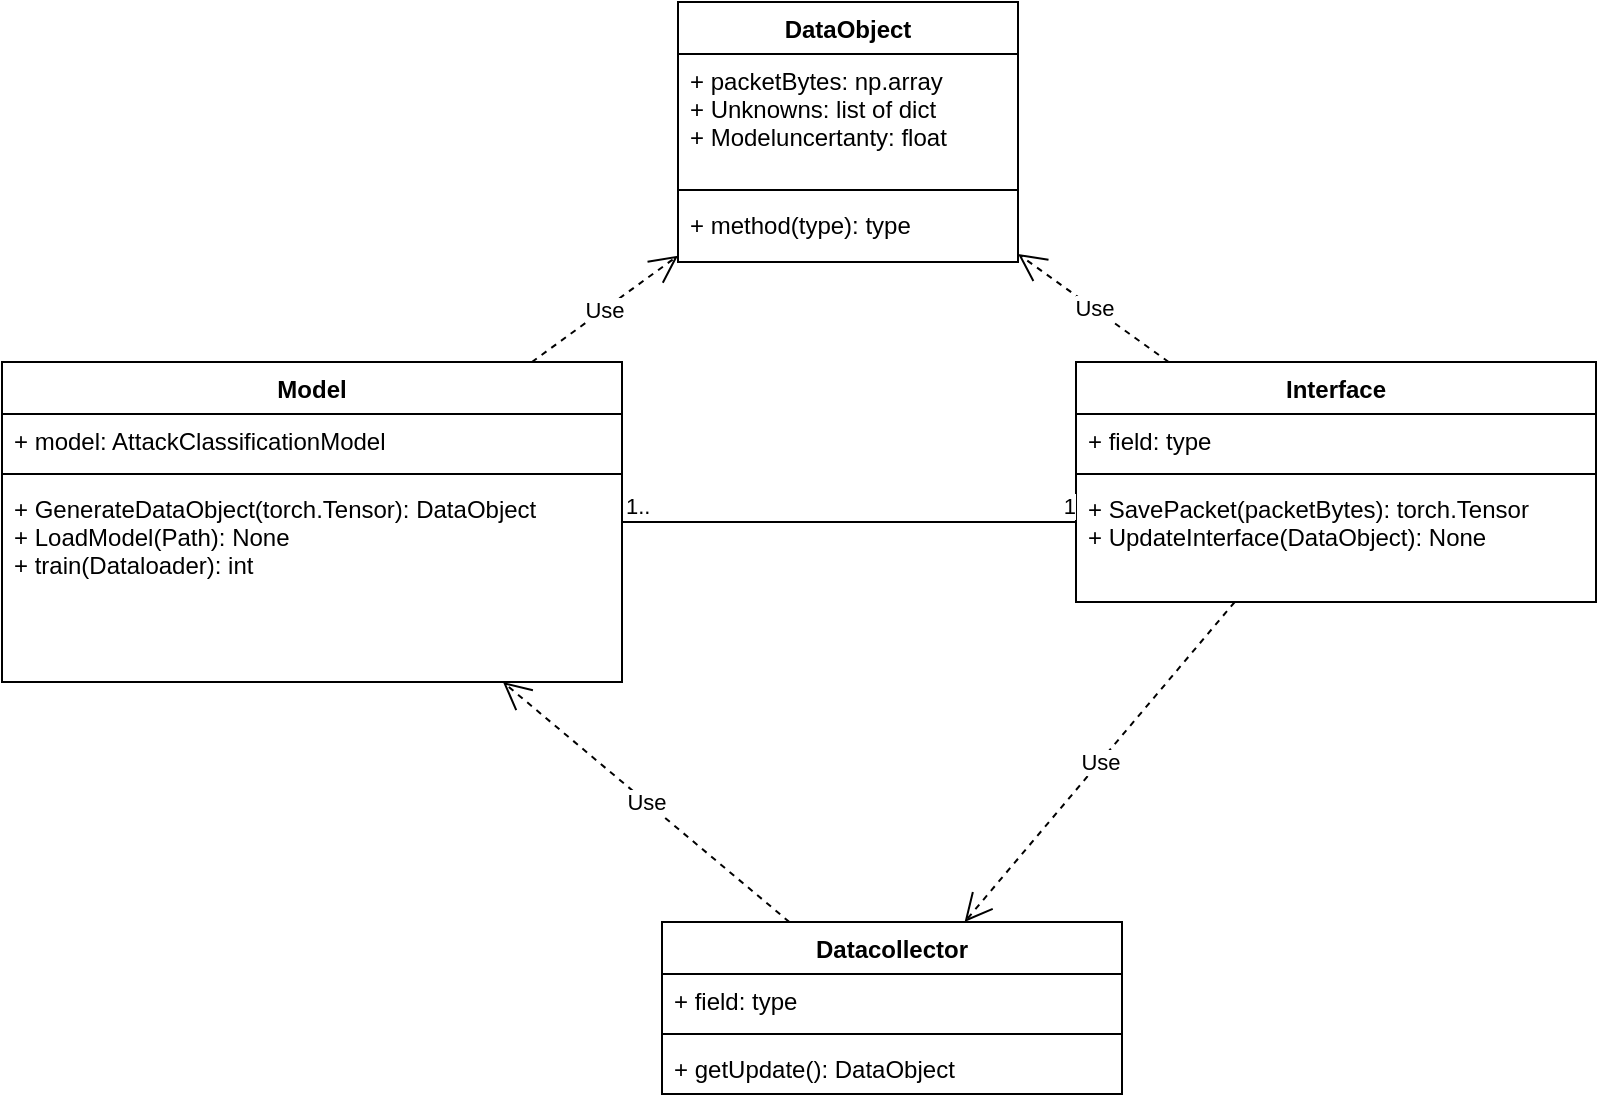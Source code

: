 <mxfile version="22.1.0" type="onedrive" pages="5">
  <diagram id="C5RBs43oDa-KdzZeNtuy" name="Class">
    <mxGraphModel dx="946" dy="614" grid="1" gridSize="10" guides="1" tooltips="1" connect="1" arrows="1" fold="1" page="1" pageScale="1" pageWidth="827" pageHeight="1169" math="0" shadow="0">
      <root>
        <mxCell id="WIyWlLk6GJQsqaUBKTNV-0" />
        <mxCell id="WIyWlLk6GJQsqaUBKTNV-1" parent="WIyWlLk6GJQsqaUBKTNV-0" />
        <mxCell id="bWGbBWTuEoOnTKsvkm2v-4" value="Model" style="swimlane;fontStyle=1;align=center;verticalAlign=top;childLayout=stackLayout;horizontal=1;startSize=26;horizontalStack=0;resizeParent=1;resizeParentMax=0;resizeLast=0;collapsible=1;marginBottom=0;" parent="WIyWlLk6GJQsqaUBKTNV-1" vertex="1">
          <mxGeometry x="130" y="560" width="310" height="160" as="geometry" />
        </mxCell>
        <mxCell id="bWGbBWTuEoOnTKsvkm2v-5" value="+ model: AttackClassificationModel" style="text;strokeColor=none;fillColor=none;align=left;verticalAlign=top;spacingLeft=4;spacingRight=4;overflow=hidden;rotatable=0;points=[[0,0.5],[1,0.5]];portConstraint=eastwest;" parent="bWGbBWTuEoOnTKsvkm2v-4" vertex="1">
          <mxGeometry y="26" width="310" height="26" as="geometry" />
        </mxCell>
        <mxCell id="bWGbBWTuEoOnTKsvkm2v-6" value="" style="line;strokeWidth=1;fillColor=none;align=left;verticalAlign=middle;spacingTop=-1;spacingLeft=3;spacingRight=3;rotatable=0;labelPosition=right;points=[];portConstraint=eastwest;" parent="bWGbBWTuEoOnTKsvkm2v-4" vertex="1">
          <mxGeometry y="52" width="310" height="8" as="geometry" />
        </mxCell>
        <mxCell id="bWGbBWTuEoOnTKsvkm2v-7" value="+ GenerateDataObject(torch.Tensor): DataObject&#xa;+ LoadModel(Path): None&#xa;+ train(Dataloader): int" style="text;strokeColor=none;fillColor=none;align=left;verticalAlign=top;spacingLeft=4;spacingRight=4;overflow=hidden;rotatable=0;points=[[0,0.5],[1,0.5]];portConstraint=eastwest;" parent="bWGbBWTuEoOnTKsvkm2v-4" vertex="1">
          <mxGeometry y="60" width="310" height="100" as="geometry" />
        </mxCell>
        <mxCell id="bWGbBWTuEoOnTKsvkm2v-8" value="Interface" style="swimlane;fontStyle=1;align=center;verticalAlign=top;childLayout=stackLayout;horizontal=1;startSize=26;horizontalStack=0;resizeParent=1;resizeParentMax=0;resizeLast=0;collapsible=1;marginBottom=0;" parent="WIyWlLk6GJQsqaUBKTNV-1" vertex="1">
          <mxGeometry x="667" y="560" width="260" height="120" as="geometry" />
        </mxCell>
        <mxCell id="bWGbBWTuEoOnTKsvkm2v-9" value="+ field: type" style="text;strokeColor=none;fillColor=none;align=left;verticalAlign=top;spacingLeft=4;spacingRight=4;overflow=hidden;rotatable=0;points=[[0,0.5],[1,0.5]];portConstraint=eastwest;" parent="bWGbBWTuEoOnTKsvkm2v-8" vertex="1">
          <mxGeometry y="26" width="260" height="26" as="geometry" />
        </mxCell>
        <mxCell id="bWGbBWTuEoOnTKsvkm2v-10" value="" style="line;strokeWidth=1;fillColor=none;align=left;verticalAlign=middle;spacingTop=-1;spacingLeft=3;spacingRight=3;rotatable=0;labelPosition=right;points=[];portConstraint=eastwest;" parent="bWGbBWTuEoOnTKsvkm2v-8" vertex="1">
          <mxGeometry y="52" width="260" height="8" as="geometry" />
        </mxCell>
        <mxCell id="bWGbBWTuEoOnTKsvkm2v-11" value="+ SavePacket(packetBytes): torch.Tensor&#xa;+ UpdateInterface(DataObject): None&#xa;" style="text;strokeColor=none;fillColor=none;align=left;verticalAlign=top;spacingLeft=4;spacingRight=4;overflow=hidden;rotatable=0;points=[[0,0.5],[1,0.5]];portConstraint=eastwest;" parent="bWGbBWTuEoOnTKsvkm2v-8" vertex="1">
          <mxGeometry y="60" width="260" height="60" as="geometry" />
        </mxCell>
        <mxCell id="bWGbBWTuEoOnTKsvkm2v-12" value="DataObject" style="swimlane;fontStyle=1;align=center;verticalAlign=top;childLayout=stackLayout;horizontal=1;startSize=26;horizontalStack=0;resizeParent=1;resizeParentMax=0;resizeLast=0;collapsible=1;marginBottom=0;" parent="WIyWlLk6GJQsqaUBKTNV-1" vertex="1">
          <mxGeometry x="468" y="380" width="170" height="130" as="geometry" />
        </mxCell>
        <mxCell id="bWGbBWTuEoOnTKsvkm2v-13" value="+ packetBytes: np.array&#xa;+ Unknowns: list of dict&#xa;+ Modeluncertanty: float&#xa;" style="text;strokeColor=none;fillColor=none;align=left;verticalAlign=top;spacingLeft=4;spacingRight=4;overflow=hidden;rotatable=0;points=[[0,0.5],[1,0.5]];portConstraint=eastwest;" parent="bWGbBWTuEoOnTKsvkm2v-12" vertex="1">
          <mxGeometry y="26" width="170" height="64" as="geometry" />
        </mxCell>
        <mxCell id="bWGbBWTuEoOnTKsvkm2v-14" value="" style="line;strokeWidth=1;fillColor=none;align=left;verticalAlign=middle;spacingTop=-1;spacingLeft=3;spacingRight=3;rotatable=0;labelPosition=right;points=[];portConstraint=eastwest;" parent="bWGbBWTuEoOnTKsvkm2v-12" vertex="1">
          <mxGeometry y="90" width="170" height="8" as="geometry" />
        </mxCell>
        <mxCell id="bWGbBWTuEoOnTKsvkm2v-15" value="+ method(type): type" style="text;strokeColor=none;fillColor=none;align=left;verticalAlign=top;spacingLeft=4;spacingRight=4;overflow=hidden;rotatable=0;points=[[0,0.5],[1,0.5]];portConstraint=eastwest;" parent="bWGbBWTuEoOnTKsvkm2v-12" vertex="1">
          <mxGeometry y="98" width="170" height="32" as="geometry" />
        </mxCell>
        <mxCell id="bWGbBWTuEoOnTKsvkm2v-16" value="Use" style="endArrow=open;endSize=12;dashed=1;html=1;rounded=0;" parent="WIyWlLk6GJQsqaUBKTNV-1" source="bWGbBWTuEoOnTKsvkm2v-4" target="bWGbBWTuEoOnTKsvkm2v-12" edge="1">
          <mxGeometry width="160" relative="1" as="geometry">
            <mxPoint x="390" y="670" as="sourcePoint" />
            <mxPoint x="550" y="670" as="targetPoint" />
          </mxGeometry>
        </mxCell>
        <mxCell id="bWGbBWTuEoOnTKsvkm2v-17" value="Use" style="endArrow=open;endSize=12;dashed=1;html=1;rounded=0;" parent="WIyWlLk6GJQsqaUBKTNV-1" source="bWGbBWTuEoOnTKsvkm2v-8" target="bWGbBWTuEoOnTKsvkm2v-12" edge="1">
          <mxGeometry width="160" relative="1" as="geometry">
            <mxPoint x="580" y="680" as="sourcePoint" />
            <mxPoint x="740" y="680" as="targetPoint" />
          </mxGeometry>
        </mxCell>
        <mxCell id="bWGbBWTuEoOnTKsvkm2v-19" value="Datacollector" style="swimlane;fontStyle=1;align=center;verticalAlign=top;childLayout=stackLayout;horizontal=1;startSize=26;horizontalStack=0;resizeParent=1;resizeParentMax=0;resizeLast=0;collapsible=1;marginBottom=0;" parent="WIyWlLk6GJQsqaUBKTNV-1" vertex="1">
          <mxGeometry x="460" y="840" width="230" height="86" as="geometry" />
        </mxCell>
        <mxCell id="bWGbBWTuEoOnTKsvkm2v-20" value="+ field: type" style="text;strokeColor=none;fillColor=none;align=left;verticalAlign=top;spacingLeft=4;spacingRight=4;overflow=hidden;rotatable=0;points=[[0,0.5],[1,0.5]];portConstraint=eastwest;" parent="bWGbBWTuEoOnTKsvkm2v-19" vertex="1">
          <mxGeometry y="26" width="230" height="26" as="geometry" />
        </mxCell>
        <mxCell id="bWGbBWTuEoOnTKsvkm2v-21" value="" style="line;strokeWidth=1;fillColor=none;align=left;verticalAlign=middle;spacingTop=-1;spacingLeft=3;spacingRight=3;rotatable=0;labelPosition=right;points=[];portConstraint=eastwest;" parent="bWGbBWTuEoOnTKsvkm2v-19" vertex="1">
          <mxGeometry y="52" width="230" height="8" as="geometry" />
        </mxCell>
        <mxCell id="bWGbBWTuEoOnTKsvkm2v-22" value="+ getUpdate(): DataObject" style="text;strokeColor=none;fillColor=none;align=left;verticalAlign=top;spacingLeft=4;spacingRight=4;overflow=hidden;rotatable=0;points=[[0,0.5],[1,0.5]];portConstraint=eastwest;" parent="bWGbBWTuEoOnTKsvkm2v-19" vertex="1">
          <mxGeometry y="60" width="230" height="26" as="geometry" />
        </mxCell>
        <mxCell id="bWGbBWTuEoOnTKsvkm2v-23" value="" style="endArrow=none;html=1;edgeStyle=orthogonalEdgeStyle;rounded=0;" parent="WIyWlLk6GJQsqaUBKTNV-1" source="bWGbBWTuEoOnTKsvkm2v-4" target="bWGbBWTuEoOnTKsvkm2v-8" edge="1">
          <mxGeometry relative="1" as="geometry">
            <mxPoint x="390" y="650" as="sourcePoint" />
            <mxPoint x="550" y="650" as="targetPoint" />
            <Array as="points">
              <mxPoint x="620" y="640" />
              <mxPoint x="620" y="640" />
            </Array>
          </mxGeometry>
        </mxCell>
        <mxCell id="bWGbBWTuEoOnTKsvkm2v-24" value="1.." style="edgeLabel;resizable=0;html=1;align=left;verticalAlign=bottom;" parent="bWGbBWTuEoOnTKsvkm2v-23" connectable="0" vertex="1">
          <mxGeometry x="-1" relative="1" as="geometry" />
        </mxCell>
        <mxCell id="bWGbBWTuEoOnTKsvkm2v-25" value="1" style="edgeLabel;resizable=0;html=1;align=right;verticalAlign=bottom;" parent="bWGbBWTuEoOnTKsvkm2v-23" connectable="0" vertex="1">
          <mxGeometry x="1" relative="1" as="geometry" />
        </mxCell>
        <mxCell id="bWGbBWTuEoOnTKsvkm2v-26" value="Use" style="endArrow=open;endSize=12;dashed=1;html=1;rounded=0;" parent="WIyWlLk6GJQsqaUBKTNV-1" source="bWGbBWTuEoOnTKsvkm2v-19" target="bWGbBWTuEoOnTKsvkm2v-4" edge="1">
          <mxGeometry width="160" relative="1" as="geometry">
            <mxPoint x="390" y="750" as="sourcePoint" />
            <mxPoint x="550" y="750" as="targetPoint" />
          </mxGeometry>
        </mxCell>
        <mxCell id="bWGbBWTuEoOnTKsvkm2v-27" value="Use" style="endArrow=open;endSize=12;dashed=1;html=1;rounded=0;" parent="WIyWlLk6GJQsqaUBKTNV-1" source="bWGbBWTuEoOnTKsvkm2v-8" target="bWGbBWTuEoOnTKsvkm2v-19" edge="1">
          <mxGeometry width="160" relative="1" as="geometry">
            <mxPoint x="390" y="700" as="sourcePoint" />
            <mxPoint x="550" y="700" as="targetPoint" />
          </mxGeometry>
        </mxCell>
      </root>
    </mxGraphModel>
  </diagram>
  <diagram id="gTxQX7tRFbHUB6IfkMQs" name="Lifeline">
    <mxGraphModel dx="946" dy="613" grid="1" gridSize="10" guides="1" tooltips="1" connect="1" arrows="1" fold="1" page="1" pageScale="1" pageWidth="850" pageHeight="1100" math="0" shadow="0">
      <root>
        <mxCell id="0" />
        <mxCell id="1" parent="0" />
        <mxCell id="bSOOkj2LtoVppGiLShXc-1" value="" style="shape=umlLifeline;participant=umlActor;perimeter=lifelinePerimeter;whiteSpace=wrap;html=1;container=1;collapsible=0;recursiveResize=0;verticalAlign=top;spacingTop=36;outlineConnect=0;" parent="1" vertex="1">
          <mxGeometry x="190" y="70" width="20" height="1160" as="geometry" />
        </mxCell>
        <mxCell id="bSOOkj2LtoVppGiLShXc-6" value="" style="html=1;points=[];perimeter=orthogonalPerimeter;" parent="bSOOkj2LtoVppGiLShXc-1" vertex="1">
          <mxGeometry x="5" y="90" width="10" height="970" as="geometry" />
        </mxCell>
        <mxCell id="bSOOkj2LtoVppGiLShXc-2" value=":Interface" style="shape=umlLifeline;perimeter=lifelinePerimeter;whiteSpace=wrap;html=1;container=1;collapsible=0;recursiveResize=0;outlineConnect=0;" parent="1" vertex="1">
          <mxGeometry x="370" y="60" width="100" height="1350" as="geometry" />
        </mxCell>
        <mxCell id="bSOOkj2LtoVppGiLShXc-8" value="" style="html=1;points=[];perimeter=orthogonalPerimeter;" parent="bSOOkj2LtoVppGiLShXc-2" vertex="1">
          <mxGeometry x="45" y="130" width="10" height="130" as="geometry" />
        </mxCell>
        <mxCell id="bSOOkj2LtoVppGiLShXc-22" value="" style="html=1;points=[];perimeter=orthogonalPerimeter;" parent="bSOOkj2LtoVppGiLShXc-2" vertex="1">
          <mxGeometry x="45" y="330" width="10" height="80" as="geometry" />
        </mxCell>
        <mxCell id="bSOOkj2LtoVppGiLShXc-25" value="" style="html=1;points=[];perimeter=orthogonalPerimeter;" parent="bSOOkj2LtoVppGiLShXc-2" vertex="1">
          <mxGeometry x="45" y="490" width="10" height="190" as="geometry" />
        </mxCell>
        <mxCell id="bSOOkj2LtoVppGiLShXc-41" value="" style="html=1;points=[];perimeter=orthogonalPerimeter;" parent="bSOOkj2LtoVppGiLShXc-2" vertex="1">
          <mxGeometry x="45" y="760" width="10" height="220" as="geometry" />
        </mxCell>
        <mxCell id="zX_Marf303ho5TAtflHa-1" value="" style="html=1;points=[];perimeter=orthogonalPerimeter;" parent="bSOOkj2LtoVppGiLShXc-2" vertex="1">
          <mxGeometry x="45" y="1040" width="10" height="140" as="geometry" />
        </mxCell>
        <mxCell id="zX_Marf303ho5TAtflHa-2" value="Random Update" style="html=1;verticalAlign=bottom;startArrow=oval;endArrow=block;startSize=8;rounded=0;" parent="bSOOkj2LtoVppGiLShXc-2" target="zX_Marf303ho5TAtflHa-1" edge="1">
          <mxGeometry relative="1" as="geometry">
            <mxPoint x="-15" y="1040" as="sourcePoint" />
          </mxGeometry>
        </mxCell>
        <mxCell id="bSOOkj2LtoVppGiLShXc-3" value=":Model" style="shape=umlLifeline;perimeter=lifelinePerimeter;whiteSpace=wrap;html=1;container=1;collapsible=0;recursiveResize=0;outlineConnect=0;" parent="1" vertex="1">
          <mxGeometry x="670" y="60" width="100" height="670" as="geometry" />
        </mxCell>
        <mxCell id="bSOOkj2LtoVppGiLShXc-17" value="" style="html=1;points=[];perimeter=orthogonalPerimeter;" parent="bSOOkj2LtoVppGiLShXc-3" vertex="1">
          <mxGeometry x="45" y="170" width="10" height="45" as="geometry" />
        </mxCell>
        <mxCell id="bSOOkj2LtoVppGiLShXc-39" value="" style="shape=umlDestroy;whiteSpace=wrap;html=1;strokeWidth=3;" parent="bSOOkj2LtoVppGiLShXc-3" vertex="1">
          <mxGeometry x="35" y="640" width="30" height="30" as="geometry" />
        </mxCell>
        <mxCell id="bSOOkj2LtoVppGiLShXc-5" value=":DataCollector" style="shape=umlLifeline;perimeter=lifelinePerimeter;whiteSpace=wrap;html=1;container=1;collapsible=0;recursiveResize=0;outlineConnect=0;" parent="1" vertex="1">
          <mxGeometry x="530" y="60" width="100" height="1360" as="geometry" />
        </mxCell>
        <mxCell id="bSOOkj2LtoVppGiLShXc-11" value="" style="html=1;points=[];perimeter=orthogonalPerimeter;" parent="bSOOkj2LtoVppGiLShXc-5" vertex="1">
          <mxGeometry x="45" y="155" width="10" height="80" as="geometry" />
        </mxCell>
        <mxCell id="zX_Marf303ho5TAtflHa-3" value="" style="html=1;points=[];perimeter=orthogonalPerimeter;" parent="bSOOkj2LtoVppGiLShXc-5" vertex="1">
          <mxGeometry x="45" y="1060" width="10" height="100" as="geometry" />
        </mxCell>
        <mxCell id="bSOOkj2LtoVppGiLShXc-7" value="dispatch" style="html=1;verticalAlign=bottom;startArrow=oval;endArrow=block;startSize=8;rounded=0;" parent="1" target="bSOOkj2LtoVppGiLShXc-6" edge="1">
          <mxGeometry relative="1" as="geometry">
            <mxPoint x="80" y="160" as="sourcePoint" />
          </mxGeometry>
        </mxCell>
        <mxCell id="bSOOkj2LtoVppGiLShXc-9" value="Open Interface" style="html=1;verticalAlign=bottom;endArrow=block;entryX=0;entryY=0;rounded=0;" parent="1" source="bSOOkj2LtoVppGiLShXc-6" target="bSOOkj2LtoVppGiLShXc-8" edge="1">
          <mxGeometry relative="1" as="geometry">
            <mxPoint x="345" y="190" as="sourcePoint" />
          </mxGeometry>
        </mxCell>
        <mxCell id="bSOOkj2LtoVppGiLShXc-10" value="Close Interface" style="html=1;verticalAlign=bottom;endArrow=open;dashed=1;endSize=8;exitX=0;exitY=0.95;rounded=0;" parent="1" source="bSOOkj2LtoVppGiLShXc-8" target="bSOOkj2LtoVppGiLShXc-6" edge="1">
          <mxGeometry relative="1" as="geometry">
            <mxPoint x="345" y="266" as="targetPoint" />
          </mxGeometry>
        </mxCell>
        <mxCell id="bSOOkj2LtoVppGiLShXc-12" value="Ask for update" style="html=1;verticalAlign=bottom;endArrow=block;entryX=0;entryY=0;rounded=0;" parent="1" source="bSOOkj2LtoVppGiLShXc-8" target="bSOOkj2LtoVppGiLShXc-11" edge="1">
          <mxGeometry relative="1" as="geometry">
            <mxPoint x="505" y="215" as="sourcePoint" />
          </mxGeometry>
        </mxCell>
        <mxCell id="bSOOkj2LtoVppGiLShXc-13" value="return DataObject" style="html=1;verticalAlign=bottom;endArrow=open;dashed=1;endSize=8;exitX=0;exitY=0.95;rounded=0;" parent="1" source="bSOOkj2LtoVppGiLShXc-11" target="bSOOkj2LtoVppGiLShXc-8" edge="1">
          <mxGeometry relative="1" as="geometry">
            <mxPoint x="505" y="291" as="targetPoint" />
          </mxGeometry>
        </mxCell>
        <mxCell id="bSOOkj2LtoVppGiLShXc-19" value="return DataObject" style="html=1;verticalAlign=bottom;endArrow=open;dashed=1;endSize=8;exitX=0;exitY=0.95;rounded=0;" parent="1" source="bSOOkj2LtoVppGiLShXc-17" edge="1">
          <mxGeometry relative="1" as="geometry">
            <mxPoint x="585" y="272.75" as="targetPoint" />
          </mxGeometry>
        </mxCell>
        <mxCell id="bSOOkj2LtoVppGiLShXc-18" value="Process Update" style="html=1;verticalAlign=bottom;endArrow=block;entryX=0;entryY=0;rounded=0;" parent="1" target="bSOOkj2LtoVppGiLShXc-17" edge="1">
          <mxGeometry relative="1" as="geometry">
            <mxPoint x="585" y="230" as="sourcePoint" />
          </mxGeometry>
        </mxCell>
        <mxCell id="bSOOkj2LtoVppGiLShXc-23" value="RenamePackets" style="html=1;verticalAlign=bottom;endArrow=block;entryX=0;entryY=0;rounded=0;" parent="1" source="bSOOkj2LtoVppGiLShXc-6" target="bSOOkj2LtoVppGiLShXc-22" edge="1">
          <mxGeometry relative="1" as="geometry">
            <mxPoint x="345" y="390" as="sourcePoint" />
          </mxGeometry>
        </mxCell>
        <mxCell id="bSOOkj2LtoVppGiLShXc-24" value="return" style="html=1;verticalAlign=bottom;endArrow=open;dashed=1;endSize=8;exitX=0;exitY=0.95;rounded=0;" parent="1" source="bSOOkj2LtoVppGiLShXc-22" target="bSOOkj2LtoVppGiLShXc-6" edge="1">
          <mxGeometry relative="1" as="geometry">
            <mxPoint x="345" y="466" as="targetPoint" />
          </mxGeometry>
        </mxCell>
        <mxCell id="bSOOkj2LtoVppGiLShXc-26" value="RetrainModel" style="html=1;verticalAlign=bottom;endArrow=block;entryX=0;entryY=0;rounded=0;" parent="1" source="bSOOkj2LtoVppGiLShXc-6" target="bSOOkj2LtoVppGiLShXc-25" edge="1">
          <mxGeometry relative="1" as="geometry">
            <mxPoint x="345" y="550" as="sourcePoint" />
          </mxGeometry>
        </mxCell>
        <mxCell id="bSOOkj2LtoVppGiLShXc-27" value="return" style="html=1;verticalAlign=bottom;endArrow=open;dashed=1;endSize=8;exitX=0;exitY=0.95;rounded=0;" parent="1" source="bSOOkj2LtoVppGiLShXc-25" target="bSOOkj2LtoVppGiLShXc-6" edge="1">
          <mxGeometry relative="1" as="geometry">
            <mxPoint x="345" y="626" as="targetPoint" />
          </mxGeometry>
        </mxCell>
        <mxCell id="bSOOkj2LtoVppGiLShXc-32" value=":Model2" style="shape=umlLifeline;perimeter=lifelinePerimeter;whiteSpace=wrap;html=1;container=1;collapsible=0;recursiveResize=0;outlineConnect=0;" parent="1" vertex="1">
          <mxGeometry x="840" y="540" width="100" height="510" as="geometry" />
        </mxCell>
        <mxCell id="bSOOkj2LtoVppGiLShXc-33" value="" style="html=1;points=[];perimeter=orthogonalPerimeter;" parent="bSOOkj2LtoVppGiLShXc-32" vertex="1">
          <mxGeometry x="45" y="45" width="10" height="80" as="geometry" />
        </mxCell>
        <mxCell id="bSOOkj2LtoVppGiLShXc-36" value="" style="html=1;points=[];perimeter=orthogonalPerimeter;" parent="bSOOkj2LtoVppGiLShXc-32" vertex="1">
          <mxGeometry x="51" y="75" width="10" height="40" as="geometry" />
        </mxCell>
        <mxCell id="bSOOkj2LtoVppGiLShXc-37" value="Train" style="edgeStyle=orthogonalEdgeStyle;html=1;align=left;spacingLeft=2;endArrow=block;rounded=0;entryX=1;entryY=0;" parent="bSOOkj2LtoVppGiLShXc-32" target="bSOOkj2LtoVppGiLShXc-36" edge="1">
          <mxGeometry relative="1" as="geometry">
            <mxPoint x="50" y="55" as="sourcePoint" />
            <Array as="points">
              <mxPoint x="80" y="55" />
            </Array>
          </mxGeometry>
        </mxCell>
        <mxCell id="bSOOkj2LtoVppGiLShXc-50" value="" style="shape=umlDestroy;whiteSpace=wrap;html=1;strokeWidth=3;" parent="bSOOkj2LtoVppGiLShXc-32" vertex="1">
          <mxGeometry x="35" y="480" width="30" height="30" as="geometry" />
        </mxCell>
        <mxCell id="bSOOkj2LtoVppGiLShXc-34" value="Send Updated Packets" style="html=1;verticalAlign=bottom;endArrow=block;entryX=0;entryY=0;rounded=0;" parent="1" source="bSOOkj2LtoVppGiLShXc-25" target="bSOOkj2LtoVppGiLShXc-33" edge="1">
          <mxGeometry relative="1" as="geometry">
            <mxPoint x="815" y="585" as="sourcePoint" />
          </mxGeometry>
        </mxCell>
        <mxCell id="bSOOkj2LtoVppGiLShXc-35" value="return" style="html=1;verticalAlign=bottom;endArrow=open;dashed=1;endSize=8;exitX=0;exitY=0.95;rounded=0;" parent="1" source="bSOOkj2LtoVppGiLShXc-33" target="bSOOkj2LtoVppGiLShXc-25" edge="1">
          <mxGeometry relative="1" as="geometry">
            <mxPoint x="815" y="661" as="targetPoint" />
          </mxGeometry>
        </mxCell>
        <mxCell id="bSOOkj2LtoVppGiLShXc-38" value="Delete old model" style="html=1;verticalAlign=bottom;endArrow=block;rounded=0;" parent="1" source="bSOOkj2LtoVppGiLShXc-25" target="bSOOkj2LtoVppGiLShXc-3" edge="1">
          <mxGeometry width="80" relative="1" as="geometry">
            <mxPoint x="440" y="680" as="sourcePoint" />
            <mxPoint x="520" y="680" as="targetPoint" />
            <Array as="points">
              <mxPoint x="510" y="700" />
              <mxPoint x="600" y="700" />
            </Array>
          </mxGeometry>
        </mxCell>
        <mxCell id="bSOOkj2LtoVppGiLShXc-40" value="Change Active Model" style="html=1;verticalAlign=bottom;endArrow=block;rounded=0;" parent="1" source="bSOOkj2LtoVppGiLShXc-25" target="bSOOkj2LtoVppGiLShXc-5" edge="1">
          <mxGeometry width="80" relative="1" as="geometry">
            <mxPoint x="440" y="680" as="sourcePoint" />
            <mxPoint x="520" y="680" as="targetPoint" />
            <Array as="points">
              <mxPoint x="540" y="680" />
            </Array>
          </mxGeometry>
        </mxCell>
        <mxCell id="bSOOkj2LtoVppGiLShXc-42" value="Load Old Model" style="html=1;verticalAlign=bottom;endArrow=block;entryX=0;entryY=0;rounded=0;" parent="1" source="bSOOkj2LtoVppGiLShXc-6" target="bSOOkj2LtoVppGiLShXc-41" edge="1">
          <mxGeometry relative="1" as="geometry">
            <mxPoint x="345" y="820" as="sourcePoint" />
          </mxGeometry>
        </mxCell>
        <mxCell id="bSOOkj2LtoVppGiLShXc-43" value="return" style="html=1;verticalAlign=bottom;endArrow=open;dashed=1;endSize=8;exitX=0;exitY=0.95;rounded=0;" parent="1" source="bSOOkj2LtoVppGiLShXc-41" target="bSOOkj2LtoVppGiLShXc-6" edge="1">
          <mxGeometry relative="1" as="geometry">
            <mxPoint x="345" y="896" as="targetPoint" />
          </mxGeometry>
        </mxCell>
        <mxCell id="bSOOkj2LtoVppGiLShXc-44" value=":Model" style="shape=umlLifeline;perimeter=lifelinePerimeter;whiteSpace=wrap;html=1;container=1;collapsible=0;recursiveResize=0;outlineConnect=0;" parent="1" vertex="1">
          <mxGeometry x="670" y="830" width="100" height="590" as="geometry" />
        </mxCell>
        <mxCell id="bSOOkj2LtoVppGiLShXc-45" value="" style="html=1;points=[];perimeter=orthogonalPerimeter;" parent="bSOOkj2LtoVppGiLShXc-44" vertex="1">
          <mxGeometry x="45" y="50" width="10" height="80" as="geometry" />
        </mxCell>
        <mxCell id="zX_Marf303ho5TAtflHa-8" value="" style="html=1;points=[];perimeter=orthogonalPerimeter;" parent="bSOOkj2LtoVppGiLShXc-44" vertex="1">
          <mxGeometry x="45" y="300" width="10" height="80" as="geometry" />
        </mxCell>
        <mxCell id="bSOOkj2LtoVppGiLShXc-46" value="Load Path" style="html=1;verticalAlign=bottom;endArrow=block;entryX=0;entryY=0;rounded=0;" parent="1" source="bSOOkj2LtoVppGiLShXc-41" target="bSOOkj2LtoVppGiLShXc-45" edge="1">
          <mxGeometry relative="1" as="geometry">
            <mxPoint x="645" y="880" as="sourcePoint" />
          </mxGeometry>
        </mxCell>
        <mxCell id="bSOOkj2LtoVppGiLShXc-47" value="return" style="html=1;verticalAlign=bottom;endArrow=open;dashed=1;endSize=8;exitX=0;exitY=0.95;rounded=0;" parent="1" source="bSOOkj2LtoVppGiLShXc-45" target="bSOOkj2LtoVppGiLShXc-41" edge="1">
          <mxGeometry relative="1" as="geometry">
            <mxPoint x="645" y="956" as="targetPoint" />
          </mxGeometry>
        </mxCell>
        <mxCell id="bSOOkj2LtoVppGiLShXc-48" value="Delete old model" style="html=1;verticalAlign=bottom;endArrow=block;rounded=0;" parent="1" source="bSOOkj2LtoVppGiLShXc-41" target="bSOOkj2LtoVppGiLShXc-32" edge="1">
          <mxGeometry width="80" relative="1" as="geometry">
            <mxPoint x="460" y="1030" as="sourcePoint" />
            <mxPoint x="754.5" y="1030" as="targetPoint" />
            <Array as="points">
              <mxPoint x="545" y="1030" />
              <mxPoint x="635" y="1030" />
            </Array>
          </mxGeometry>
        </mxCell>
        <mxCell id="bSOOkj2LtoVppGiLShXc-49" value="Change Active Model" style="html=1;verticalAlign=bottom;endArrow=block;rounded=0;" parent="1" source="bSOOkj2LtoVppGiLShXc-41" target="bSOOkj2LtoVppGiLShXc-5" edge="1">
          <mxGeometry width="80" relative="1" as="geometry">
            <mxPoint x="460" y="1010" as="sourcePoint" />
            <mxPoint x="560" y="1010" as="targetPoint" />
            <Array as="points">
              <mxPoint x="540" y="1010" />
            </Array>
          </mxGeometry>
        </mxCell>
        <mxCell id="zX_Marf303ho5TAtflHa-4" value="Ask For Update" style="html=1;verticalAlign=bottom;endArrow=block;entryX=0;entryY=0;rounded=0;" parent="1" source="zX_Marf303ho5TAtflHa-1" target="zX_Marf303ho5TAtflHa-3" edge="1">
          <mxGeometry relative="1" as="geometry">
            <mxPoint x="505" y="1120" as="sourcePoint" />
          </mxGeometry>
        </mxCell>
        <mxCell id="zX_Marf303ho5TAtflHa-5" value="return DataObject" style="html=1;verticalAlign=bottom;endArrow=open;dashed=1;endSize=8;exitX=0;exitY=0.95;rounded=0;" parent="1" source="zX_Marf303ho5TAtflHa-3" target="zX_Marf303ho5TAtflHa-1" edge="1">
          <mxGeometry relative="1" as="geometry">
            <mxPoint x="505" y="1196" as="targetPoint" />
          </mxGeometry>
        </mxCell>
        <mxCell id="zX_Marf303ho5TAtflHa-9" value="Process update" style="html=1;verticalAlign=bottom;endArrow=block;entryX=0;entryY=0;rounded=0;" parent="1" source="zX_Marf303ho5TAtflHa-3" target="zX_Marf303ho5TAtflHa-8" edge="1">
          <mxGeometry relative="1" as="geometry">
            <mxPoint x="645" y="1130" as="sourcePoint" />
          </mxGeometry>
        </mxCell>
        <mxCell id="zX_Marf303ho5TAtflHa-10" value="return DataObject" style="html=1;verticalAlign=bottom;endArrow=open;dashed=1;endSize=8;exitX=0;exitY=0.95;rounded=0;" parent="1" source="zX_Marf303ho5TAtflHa-8" target="zX_Marf303ho5TAtflHa-3" edge="1">
          <mxGeometry relative="1" as="geometry">
            <mxPoint x="645" y="1206" as="targetPoint" />
          </mxGeometry>
        </mxCell>
      </root>
    </mxGraphModel>
  </diagram>
  <diagram id="fEduBJOwlvDHKiMSRba5" name="Use Case">
    <mxGraphModel dx="1261" dy="1919" grid="1" gridSize="10" guides="1" tooltips="1" connect="1" arrows="1" fold="1" page="1" pageScale="1" pageWidth="850" pageHeight="1100" math="0" shadow="0">
      <root>
        <mxCell id="0" />
        <mxCell id="1" parent="0" />
        <mxCell id="2hcLW0e11_DfODNvjZqK-7" style="edgeStyle=orthogonalEdgeStyle;rounded=0;orthogonalLoop=1;jettySize=auto;html=1;exitX=0.5;exitY=0.5;exitDx=0;exitDy=0;exitPerimeter=0;" parent="1" source="2hcLW0e11_DfODNvjZqK-1" target="2hcLW0e11_DfODNvjZqK-6" edge="1">
          <mxGeometry relative="1" as="geometry">
            <Array as="points">
              <mxPoint x="155" y="300" />
              <mxPoint x="230" y="300" />
              <mxPoint x="230" y="135" />
            </Array>
          </mxGeometry>
        </mxCell>
        <mxCell id="2hcLW0e11_DfODNvjZqK-8" style="edgeStyle=orthogonalEdgeStyle;rounded=0;orthogonalLoop=1;jettySize=auto;html=1;" parent="1" source="2hcLW0e11_DfODNvjZqK-1" target="2hcLW0e11_DfODNvjZqK-5" edge="1">
          <mxGeometry relative="1" as="geometry">
            <Array as="points">
              <mxPoint x="230" y="300" />
              <mxPoint x="230" y="245" />
            </Array>
          </mxGeometry>
        </mxCell>
        <mxCell id="2hcLW0e11_DfODNvjZqK-9" style="edgeStyle=orthogonalEdgeStyle;rounded=0;orthogonalLoop=1;jettySize=auto;html=1;" parent="1" source="2hcLW0e11_DfODNvjZqK-1" target="2hcLW0e11_DfODNvjZqK-4" edge="1">
          <mxGeometry relative="1" as="geometry">
            <Array as="points">
              <mxPoint x="230" y="300" />
              <mxPoint x="230" y="460" />
            </Array>
          </mxGeometry>
        </mxCell>
        <mxCell id="2hcLW0e11_DfODNvjZqK-10" style="edgeStyle=orthogonalEdgeStyle;rounded=0;orthogonalLoop=1;jettySize=auto;html=1;" parent="1" source="2hcLW0e11_DfODNvjZqK-1" target="2hcLW0e11_DfODNvjZqK-3" edge="1">
          <mxGeometry relative="1" as="geometry">
            <Array as="points">
              <mxPoint x="230" y="300" />
              <mxPoint x="230" y="360" />
            </Array>
          </mxGeometry>
        </mxCell>
        <mxCell id="2hcLW0e11_DfODNvjZqK-1" value="Network admin" style="shape=umlActor;verticalLabelPosition=bottom;verticalAlign=top;html=1;" parent="1" vertex="1">
          <mxGeometry x="140" y="264" width="30" height="60" as="geometry" />
        </mxCell>
        <mxCell id="2hcLW0e11_DfODNvjZqK-2" value="User Commands" style="shape=umlFrame;whiteSpace=wrap;html=1;" parent="1" vertex="1">
          <mxGeometry x="270" y="20" width="410" height="510" as="geometry" />
        </mxCell>
        <mxCell id="pWyj-O2YRlHCRNEuC1P--5" style="edgeStyle=orthogonalEdgeStyle;rounded=0;orthogonalLoop=1;jettySize=auto;html=1;" parent="1" source="2hcLW0e11_DfODNvjZqK-3" target="pWyj-O2YRlHCRNEuC1P--4" edge="1">
          <mxGeometry relative="1" as="geometry">
            <Array as="points">
              <mxPoint x="650" y="359" />
              <mxPoint x="650" y="220" />
            </Array>
          </mxGeometry>
        </mxCell>
        <mxCell id="2hcLW0e11_DfODNvjZqK-3" value="Rename Packets" style="ellipse;whiteSpace=wrap;html=1;" parent="1" vertex="1">
          <mxGeometry x="400" y="324" width="140" height="70" as="geometry" />
        </mxCell>
        <mxCell id="pWyj-O2YRlHCRNEuC1P--3" style="edgeStyle=orthogonalEdgeStyle;rounded=0;orthogonalLoop=1;jettySize=auto;html=1;" parent="1" source="2hcLW0e11_DfODNvjZqK-4" target="2hcLW0e11_DfODNvjZqK-11" edge="1">
          <mxGeometry relative="1" as="geometry" />
        </mxCell>
        <mxCell id="2hcLW0e11_DfODNvjZqK-4" value="Get Update" style="ellipse;whiteSpace=wrap;html=1;" parent="1" vertex="1">
          <mxGeometry x="400" y="420" width="140" height="70" as="geometry" />
        </mxCell>
        <mxCell id="pWyj-O2YRlHCRNEuC1P--6" style="edgeStyle=orthogonalEdgeStyle;rounded=0;orthogonalLoop=1;jettySize=auto;html=1;" parent="1" source="2hcLW0e11_DfODNvjZqK-5" target="pWyj-O2YRlHCRNEuC1P--4" edge="1">
          <mxGeometry relative="1" as="geometry" />
        </mxCell>
        <mxCell id="2hcLW0e11_DfODNvjZqK-5" value="Load Old Model" style="ellipse;whiteSpace=wrap;html=1;" parent="1" vertex="1">
          <mxGeometry x="400" y="210" width="140" height="70" as="geometry" />
        </mxCell>
        <mxCell id="pWyj-O2YRlHCRNEuC1P--7" style="edgeStyle=orthogonalEdgeStyle;rounded=0;orthogonalLoop=1;jettySize=auto;html=1;" parent="1" source="2hcLW0e11_DfODNvjZqK-6" target="pWyj-O2YRlHCRNEuC1P--4" edge="1">
          <mxGeometry relative="1" as="geometry">
            <Array as="points">
              <mxPoint x="650" y="135" />
              <mxPoint x="650" y="220" />
            </Array>
          </mxGeometry>
        </mxCell>
        <mxCell id="2hcLW0e11_DfODNvjZqK-6" value="Retrain" style="ellipse;whiteSpace=wrap;html=1;" parent="1" vertex="1">
          <mxGeometry x="400" y="100" width="140" height="70" as="geometry" />
        </mxCell>
        <mxCell id="pWyj-O2YRlHCRNEuC1P--10" style="edgeStyle=orthogonalEdgeStyle;rounded=0;orthogonalLoop=1;jettySize=auto;html=1;" parent="1" source="2hcLW0e11_DfODNvjZqK-11" target="pWyj-O2YRlHCRNEuC1P--9" edge="1">
          <mxGeometry relative="1" as="geometry" />
        </mxCell>
        <mxCell id="2hcLW0e11_DfODNvjZqK-11" value="DataCollector" style="shape=umlActor;verticalLabelPosition=bottom;verticalAlign=top;html=1;" parent="1" vertex="1">
          <mxGeometry x="740" y="425" width="30" height="60" as="geometry" />
        </mxCell>
        <mxCell id="pWyj-O2YRlHCRNEuC1P--19" style="edgeStyle=orthogonalEdgeStyle;rounded=0;orthogonalLoop=1;jettySize=auto;html=1;" parent="1" source="pWyj-O2YRlHCRNEuC1P--4" target="pWyj-O2YRlHCRNEuC1P--16" edge="1">
          <mxGeometry relative="1" as="geometry">
            <Array as="points">
              <mxPoint x="800" y="220" />
              <mxPoint x="800" y="5" />
            </Array>
          </mxGeometry>
        </mxCell>
        <mxCell id="pWyj-O2YRlHCRNEuC1P--20" style="edgeStyle=orthogonalEdgeStyle;rounded=0;orthogonalLoop=1;jettySize=auto;html=1;" parent="1" source="pWyj-O2YRlHCRNEuC1P--4" target="pWyj-O2YRlHCRNEuC1P--14" edge="1">
          <mxGeometry relative="1" as="geometry">
            <Array as="points">
              <mxPoint x="800" y="220" />
              <mxPoint x="800" y="104" />
            </Array>
          </mxGeometry>
        </mxCell>
        <mxCell id="pWyj-O2YRlHCRNEuC1P--21" style="edgeStyle=orthogonalEdgeStyle;rounded=0;orthogonalLoop=1;jettySize=auto;html=1;" parent="1" source="pWyj-O2YRlHCRNEuC1P--4" target="pWyj-O2YRlHCRNEuC1P--15" edge="1">
          <mxGeometry relative="1" as="geometry">
            <Array as="points">
              <mxPoint x="800" y="220" />
              <mxPoint x="800" y="270" />
            </Array>
          </mxGeometry>
        </mxCell>
        <mxCell id="pWyj-O2YRlHCRNEuC1P--24" style="edgeStyle=orthogonalEdgeStyle;rounded=0;orthogonalLoop=1;jettySize=auto;html=1;" parent="1" source="pWyj-O2YRlHCRNEuC1P--4" target="pWyj-O2YRlHCRNEuC1P--23" edge="1">
          <mxGeometry relative="1" as="geometry">
            <Array as="points">
              <mxPoint x="800" y="220" />
              <mxPoint x="800" y="185" />
            </Array>
          </mxGeometry>
        </mxCell>
        <mxCell id="pWyj-O2YRlHCRNEuC1P--4" value="Interface" style="shape=umlActor;verticalLabelPosition=bottom;verticalAlign=top;html=1;" parent="1" vertex="1">
          <mxGeometry x="730" y="190" width="30" height="60" as="geometry" />
        </mxCell>
        <mxCell id="pWyj-O2YRlHCRNEuC1P--8" value="DataCollection" style="shape=umlFrame;whiteSpace=wrap;html=1;" parent="1" vertex="1">
          <mxGeometry x="870" y="380" width="300" height="200" as="geometry" />
        </mxCell>
        <mxCell id="pWyj-O2YRlHCRNEuC1P--12" style="edgeStyle=orthogonalEdgeStyle;rounded=0;orthogonalLoop=1;jettySize=auto;html=1;exitX=1;exitY=0.5;exitDx=0;exitDy=0;" parent="1" source="pWyj-O2YRlHCRNEuC1P--9" target="pWyj-O2YRlHCRNEuC1P--11" edge="1">
          <mxGeometry relative="1" as="geometry">
            <Array as="points">
              <mxPoint x="1220" y="480" />
              <mxPoint x="1220" y="359" />
            </Array>
          </mxGeometry>
        </mxCell>
        <mxCell id="pWyj-O2YRlHCRNEuC1P--9" value="Forward New Data" style="ellipse;whiteSpace=wrap;html=1;" parent="1" vertex="1">
          <mxGeometry x="940" y="445" width="140" height="70" as="geometry" />
        </mxCell>
        <mxCell id="pWyj-O2YRlHCRNEuC1P--11" value="Model" style="shape=umlActor;verticalLabelPosition=bottom;verticalAlign=top;html=1;" parent="1" vertex="1">
          <mxGeometry x="1300" y="329" width="30" height="60" as="geometry" />
        </mxCell>
        <mxCell id="pWyj-O2YRlHCRNEuC1P--13" value="Interface Actions" style="shape=umlFrame;whiteSpace=wrap;html=1;" parent="1" vertex="1">
          <mxGeometry x="860" y="-56" width="300" height="366" as="geometry" />
        </mxCell>
        <mxCell id="pWyj-O2YRlHCRNEuC1P--25" style="edgeStyle=orthogonalEdgeStyle;rounded=0;orthogonalLoop=1;jettySize=auto;html=1;" parent="1" source="pWyj-O2YRlHCRNEuC1P--14" target="pWyj-O2YRlHCRNEuC1P--11" edge="1">
          <mxGeometry relative="1" as="geometry">
            <Array as="points">
              <mxPoint x="1220" y="104" />
              <mxPoint x="1220" y="359" />
            </Array>
          </mxGeometry>
        </mxCell>
        <mxCell id="pWyj-O2YRlHCRNEuC1P--14" value="Spin up new model" style="ellipse;whiteSpace=wrap;html=1;" parent="1" vertex="1">
          <mxGeometry x="940" y="69" width="140" height="70" as="geometry" />
        </mxCell>
        <mxCell id="pWyj-O2YRlHCRNEuC1P--22" style="edgeStyle=orthogonalEdgeStyle;rounded=0;orthogonalLoop=1;jettySize=auto;html=1;" parent="1" source="pWyj-O2YRlHCRNEuC1P--15" target="2hcLW0e11_DfODNvjZqK-11" edge="1">
          <mxGeometry relative="1" as="geometry">
            <Array as="points">
              <mxPoint x="1180" y="265" />
              <mxPoint x="1180" y="330" />
              <mxPoint x="700" y="330" />
              <mxPoint x="700" y="455" />
            </Array>
          </mxGeometry>
        </mxCell>
        <mxCell id="pWyj-O2YRlHCRNEuC1P--15" value="Switch Active Model" style="ellipse;whiteSpace=wrap;html=1;" parent="1" vertex="1">
          <mxGeometry x="940" y="230" width="140" height="70" as="geometry" />
        </mxCell>
        <mxCell id="pWyj-O2YRlHCRNEuC1P--18" style="edgeStyle=orthogonalEdgeStyle;rounded=0;orthogonalLoop=1;jettySize=auto;html=1;exitX=1;exitY=0.5;exitDx=0;exitDy=0;" parent="1" source="pWyj-O2YRlHCRNEuC1P--16" target="pWyj-O2YRlHCRNEuC1P--17" edge="1">
          <mxGeometry relative="1" as="geometry" />
        </mxCell>
        <mxCell id="pWyj-O2YRlHCRNEuC1P--16" value="Save new packet names" style="ellipse;whiteSpace=wrap;html=1;" parent="1" vertex="1">
          <mxGeometry x="940" y="-30" width="140" height="70" as="geometry" />
        </mxCell>
        <mxCell id="pWyj-O2YRlHCRNEuC1P--17" value="File" style="html=1;" parent="1" vertex="1">
          <mxGeometry x="1200" y="-40" width="110" height="50" as="geometry" />
        </mxCell>
        <mxCell id="pWyj-O2YRlHCRNEuC1P--26" style="edgeStyle=orthogonalEdgeStyle;rounded=0;orthogonalLoop=1;jettySize=auto;html=1;" parent="1" source="pWyj-O2YRlHCRNEuC1P--23" target="pWyj-O2YRlHCRNEuC1P--11" edge="1">
          <mxGeometry relative="1" as="geometry">
            <Array as="points">
              <mxPoint x="1220" y="185" />
              <mxPoint x="1220" y="359" />
            </Array>
          </mxGeometry>
        </mxCell>
        <mxCell id="pWyj-O2YRlHCRNEuC1P--23" value="Delete Inactive model" style="ellipse;whiteSpace=wrap;html=1;" parent="1" vertex="1">
          <mxGeometry x="940" y="150" width="140" height="70" as="geometry" />
        </mxCell>
      </root>
    </mxGraphModel>
  </diagram>
  <diagram id="LkrMmOJweJ0sQ2jZDN04" name="Package">
    <mxGraphModel grid="1" page="1" gridSize="10" guides="1" tooltips="1" connect="1" arrows="1" fold="1" pageScale="1" pageWidth="850" pageHeight="1100" math="0" shadow="0">
      <root>
        <mxCell id="0" />
        <mxCell id="1" parent="0" />
        <mxCell id="Qk5AwcaiMd-IKgrm0FRC-1" value="Data Package" style="shape=umlFrame;whiteSpace=wrap;html=1;" vertex="1" parent="1">
          <mxGeometry x="-10" y="90" width="490" height="430" as="geometry" />
        </mxCell>
        <mxCell id="Qk5AwcaiMd-IKgrm0FRC-3" value="&lt;p style=&quot;margin: 0px ; margin-top: 4px ; text-align: center&quot;&gt;&lt;span style=&quot;font-size: 10pt ; font-family: &amp;#34;times&amp;#34; , serif&quot;&gt;&lt;b&gt;Network Packet Scraper&lt;/b&gt;&lt;/span&gt;&lt;span style=&quot;font-size: medium&quot;&gt;&lt;/span&gt;&lt;br&gt;&lt;/p&gt;&lt;hr size=&quot;1&quot;&gt;&lt;div style=&quot;height: 2px&quot;&gt;The Packet Scraper will&amp;nbsp;&lt;/div&gt;&lt;div style=&quot;height: 2px&quot;&gt;&lt;br&gt;&lt;/div&gt;&lt;div style=&quot;height: 2px&quot;&gt;&lt;br&gt;&lt;/div&gt;&lt;div style=&quot;height: 2px&quot;&gt;&lt;br&gt;&lt;/div&gt;&lt;div style=&quot;height: 2px&quot;&gt;&lt;br&gt;&lt;/div&gt;&lt;div style=&quot;height: 2px&quot;&gt;be run periodically to get&lt;/div&gt;&lt;div style=&quot;height: 2px&quot;&gt;&lt;br&gt;&lt;/div&gt;&lt;div style=&quot;height: 2px&quot;&gt;&lt;br&gt;&lt;/div&gt;&lt;div style=&quot;height: 2px&quot;&gt;&lt;br&gt;&lt;/div&gt;&lt;div style=&quot;height: 2px&quot;&gt;&lt;br&gt;&lt;/div&gt;&lt;div style=&quot;height: 2px&quot;&gt;&lt;span&gt;&amp;nbsp;data out of the network&lt;/span&gt;&lt;br&gt;&lt;/div&gt;" style="verticalAlign=top;align=left;overflow=fill;fontSize=12;fontFamily=Helvetica;html=1;" vertex="1" parent="1">
          <mxGeometry x="90" y="200" width="150" height="70" as="geometry" />
        </mxCell>
        <mxCell id="Qk5AwcaiMd-IKgrm0FRC-4" value="Model" style="shape=umlFrame;whiteSpace=wrap;html=1;" vertex="1" parent="1">
          <mxGeometry x="150" y="620" width="500" height="410" as="geometry" />
        </mxCell>
        <mxCell id="Qk5AwcaiMd-IKgrm0FRC-5" value="Interface" style="shape=umlFrame;whiteSpace=wrap;html=1;" vertex="1" parent="1">
          <mxGeometry x="670" y="90" width="630" height="390" as="geometry" />
        </mxCell>
        <mxCell id="Qk5AwcaiMd-IKgrm0FRC-6" value="&lt;p style=&quot;margin: 0px ; margin-top: 4px ; text-align: center&quot;&gt;&lt;b&gt;Network Packet Model&lt;/b&gt;&lt;/p&gt;&lt;hr size=&quot;1&quot;&gt;&lt;div style=&quot;height: 2px&quot;&gt;Reads detected network &lt;br&gt;packets and assigns &lt;br&gt;classes to them&lt;/div&gt;" style="verticalAlign=top;align=left;overflow=fill;fontSize=12;fontFamily=Helvetica;html=1;" vertex="1" parent="1">
          <mxGeometry x="170" y="690" width="135" height="80" as="geometry" />
        </mxCell>
        <mxCell id="Qk5AwcaiMd-IKgrm0FRC-7" value="&lt;p style=&quot;margin: 0px ; margin-top: 4px ; text-align: center&quot;&gt;&lt;b&gt;DataOutputObject&lt;/b&gt;&lt;/p&gt;&lt;hr size=&quot;1&quot;&gt;&lt;div style=&quot;height: 2px&quot;&gt;The Network Packet Model &lt;br&gt;will generate these objects that&lt;br&gt;contain information about the&amp;nbsp;&lt;br&gt;network packets&lt;/div&gt;" style="verticalAlign=top;align=left;overflow=fill;fontSize=12;fontFamily=Helvetica;html=1;" vertex="1" parent="1">
          <mxGeometry x="440" y="650" width="175" height="100" as="geometry" />
        </mxCell>
        <mxCell id="Qk5AwcaiMd-IKgrm0FRC-8" value="&lt;p style=&quot;margin: 0px ; margin-top: 4px ; text-align: center&quot;&gt;&lt;b&gt;DataLoader&lt;/b&gt;&lt;/p&gt;&lt;hr size=&quot;1&quot;&gt;&lt;div style=&quot;height: 2px&quot;&gt;Dataloader loads network&lt;br&gt;&amp;nbsp;data for model training&lt;/div&gt;" style="verticalAlign=top;align=left;overflow=fill;fontSize=12;fontFamily=Helvetica;html=1;" vertex="1" parent="1">
          <mxGeometry x="165" y="930" width="140" height="60" as="geometry" />
        </mxCell>
        <mxCell id="Qk5AwcaiMd-IKgrm0FRC-9" value="&lt;p style=&quot;margin: 0px ; margin-top: 4px ; text-align: center&quot;&gt;&lt;b&gt;Endlayer&lt;/b&gt;&lt;/p&gt;&lt;hr size=&quot;1&quot;&gt;&lt;div style=&quot;height: 2px&quot;&gt;Identifies cases of &lt;br&gt;unknown packets&amp;nbsp;&lt;/div&gt;" style="verticalAlign=top;align=left;overflow=fill;fontSize=12;fontFamily=Helvetica;html=1;" vertex="1" parent="1">
          <mxGeometry x="210" y="815" width="140" height="60" as="geometry" />
        </mxCell>
        <mxCell id="Qk5AwcaiMd-IKgrm0FRC-11" value="&lt;p style=&quot;margin: 0px ; margin-top: 4px ; text-align: center&quot;&gt;&lt;b&gt;Config&lt;/b&gt;&lt;/p&gt;&lt;hr size=&quot;1&quot;&gt;&lt;div style=&quot;height: 2px&quot;&gt;Config stores all of the&lt;br&gt;Model configurations and&lt;br&gt;Hyperparameters&lt;/div&gt;" style="verticalAlign=top;align=left;overflow=fill;fontSize=12;fontFamily=Helvetica;html=1;" vertex="1" parent="1">
          <mxGeometry x="430" y="915" width="140" height="90" as="geometry" />
        </mxCell>
        <mxCell id="8pwKLiYU2CFrT4VHXz_L-2" value="Use" style="endArrow=open;endSize=12;dashed=1;html=1;rounded=0;" edge="1" parent="1">
          <mxGeometry width="160" relative="1" as="geometry">
            <mxPoint x="192.065" y="770" as="sourcePoint" />
            <mxPoint x="190.326" y="930" as="targetPoint" />
          </mxGeometry>
        </mxCell>
        <mxCell id="8pwKLiYU2CFrT4VHXz_L-3" value="" style="endArrow=none;html=1;edgeStyle=orthogonalEdgeStyle;rounded=0;" edge="1" parent="1" source="Qk5AwcaiMd-IKgrm0FRC-6" target="Qk5AwcaiMd-IKgrm0FRC-9">
          <mxGeometry relative="1" as="geometry">
            <mxPoint x="250" y="790" as="sourcePoint" />
            <mxPoint x="410" y="790" as="targetPoint" />
          </mxGeometry>
        </mxCell>
        <mxCell id="8pwKLiYU2CFrT4VHXz_L-4" value="Model" style="edgeLabel;resizable=0;html=1;align=left;verticalAlign=bottom;" connectable="0" vertex="1" parent="8pwKLiYU2CFrT4VHXz_L-3">
          <mxGeometry x="-1" relative="1" as="geometry">
            <mxPoint y="20" as="offset" />
          </mxGeometry>
        </mxCell>
        <mxCell id="8pwKLiYU2CFrT4VHXz_L-5" value="Unknown Detector" style="edgeLabel;resizable=0;html=1;align=right;verticalAlign=bottom;" connectable="0" vertex="1" parent="8pwKLiYU2CFrT4VHXz_L-3">
          <mxGeometry x="1" relative="1" as="geometry">
            <mxPoint x="100" as="offset" />
          </mxGeometry>
        </mxCell>
        <mxCell id="8pwKLiYU2CFrT4VHXz_L-7" value="Use" style="endArrow=open;endSize=12;dashed=1;html=1;rounded=0;" edge="1" parent="1" source="Qk5AwcaiMd-IKgrm0FRC-6" target="Qk5AwcaiMd-IKgrm0FRC-11">
          <mxGeometry width="160" relative="1" as="geometry">
            <mxPoint x="330" y="750" as="sourcePoint" />
            <mxPoint x="490" y="750" as="targetPoint" />
            <Array as="points">
              <mxPoint x="390" y="800" />
            </Array>
          </mxGeometry>
        </mxCell>
        <mxCell id="8pwKLiYU2CFrT4VHXz_L-8" value="Use" style="endArrow=open;endSize=12;dashed=1;html=1;rounded=0;" edge="1" parent="1" source="Qk5AwcaiMd-IKgrm0FRC-8" target="Qk5AwcaiMd-IKgrm0FRC-11">
          <mxGeometry width="160" relative="1" as="geometry">
            <mxPoint x="320" y="1000" as="sourcePoint" />
            <mxPoint x="480" y="1000" as="targetPoint" />
          </mxGeometry>
        </mxCell>
        <mxCell id="8pwKLiYU2CFrT4VHXz_L-9" value="Created by" style="endArrow=open;html=1;endSize=12;startArrow=diamondThin;startSize=14;startFill=0;edgeStyle=orthogonalEdgeStyle;rounded=0;" edge="1" parent="1" source="Qk5AwcaiMd-IKgrm0FRC-7" target="Qk5AwcaiMd-IKgrm0FRC-6">
          <mxGeometry relative="1" as="geometry">
            <mxPoint x="430" y="690" as="sourcePoint" />
            <mxPoint x="590" y="690" as="targetPoint" />
            <Array as="points">
              <mxPoint x="538" y="730" />
            </Array>
          </mxGeometry>
        </mxCell>
        <mxCell id="8pwKLiYU2CFrT4VHXz_L-10" value="0..n" style="edgeLabel;resizable=0;html=1;align=left;verticalAlign=top;" connectable="0" vertex="1" parent="8pwKLiYU2CFrT4VHXz_L-9">
          <mxGeometry x="-1" relative="1" as="geometry">
            <mxPoint x="-30" y="-30" as="offset" />
          </mxGeometry>
        </mxCell>
        <mxCell id="8pwKLiYU2CFrT4VHXz_L-11" value="1" style="edgeLabel;resizable=0;html=1;align=right;verticalAlign=top;" connectable="0" vertex="1" parent="8pwKLiYU2CFrT4VHXz_L-9">
          <mxGeometry x="1" relative="1" as="geometry" />
        </mxCell>
        <mxCell id="8pwKLiYU2CFrT4VHXz_L-12" value="&lt;p style=&quot;margin: 0px ; margin-top: 4px ; text-align: center&quot;&gt;&lt;b&gt;Data Transfomer&lt;/b&gt;&lt;/p&gt;&lt;hr size=&quot;1&quot;&gt;&lt;div style=&quot;height: 2px&quot;&gt;Transforms data into the&lt;br&gt;correct formats&lt;/div&gt;" style="verticalAlign=top;align=left;overflow=fill;fontSize=12;fontFamily=Helvetica;html=1;" vertex="1" parent="1">
          <mxGeometry x="90" y="340" width="140" height="60" as="geometry" />
        </mxCell>
        <mxCell id="8pwKLiYU2CFrT4VHXz_L-13" value="&lt;p style=&quot;margin: 0px ; margin-top: 4px ; text-align: center&quot;&gt;&lt;b&gt;Database&lt;/b&gt;&lt;/p&gt;&lt;hr size=&quot;1&quot;&gt;&lt;div style=&quot;height: 2px&quot;&gt;Stores the model outputs&lt;br&gt;in a searchable form&lt;/div&gt;" style="verticalAlign=top;align=left;overflow=fill;fontSize=12;fontFamily=Helvetica;html=1;" vertex="1" parent="1">
          <mxGeometry x="300" y="210" width="140" height="60" as="geometry" />
        </mxCell>
        <mxCell id="8pwKLiYU2CFrT4VHXz_L-15" value="&lt;p style=&quot;margin: 0px ; margin-top: 4px ; text-align: center&quot;&gt;&lt;b&gt;Statistical Model&lt;/b&gt;&lt;/p&gt;&lt;hr size=&quot;1&quot;&gt;&lt;div style=&quot;height: 2px&quot;&gt;Reads data output statistics&lt;br&gt;and generates a reliability value&lt;/div&gt;" style="verticalAlign=top;align=left;overflow=fill;fontSize=12;fontFamily=Helvetica;html=1;" vertex="1" parent="1">
          <mxGeometry x="20" y="440" width="190" height="60" as="geometry" />
        </mxCell>
        <mxCell id="8pwKLiYU2CFrT4VHXz_L-16" value="&lt;p style=&quot;margin: 0px ; margin-top: 4px ; text-align: center&quot;&gt;&lt;b&gt;Model Transformer&lt;/b&gt;&lt;/p&gt;&lt;hr size=&quot;1&quot;&gt;&lt;div style=&quot;height: 2px&quot;&gt;Sends data to the model&lt;br&gt;to transform it&lt;/div&gt;" style="verticalAlign=top;align=left;overflow=fill;fontSize=12;fontFamily=Helvetica;html=1;" vertex="1" parent="1">
          <mxGeometry x="300" y="390" width="140" height="60" as="geometry" />
        </mxCell>
        <mxCell id="8pwKLiYU2CFrT4VHXz_L-18" value="Use" style="endArrow=open;endSize=12;dashed=1;html=1;rounded=0;" edge="1" parent="1" source="8pwKLiYU2CFrT4VHXz_L-16" target="Qk5AwcaiMd-IKgrm0FRC-7">
          <mxGeometry width="160" relative="1" as="geometry">
            <mxPoint x="250" y="570" as="sourcePoint" />
            <mxPoint x="410" y="570" as="targetPoint" />
          </mxGeometry>
        </mxCell>
        <mxCell id="8pwKLiYU2CFrT4VHXz_L-19" value="Use" style="endArrow=open;endSize=12;dashed=1;html=1;rounded=0;" edge="1" parent="1" source="8pwKLiYU2CFrT4VHXz_L-16" target="8pwKLiYU2CFrT4VHXz_L-15">
          <mxGeometry width="160" relative="1" as="geometry">
            <mxPoint x="240" y="550" as="sourcePoint" />
            <mxPoint x="400" y="550" as="targetPoint" />
          </mxGeometry>
        </mxCell>
        <mxCell id="8pwKLiYU2CFrT4VHXz_L-21" value="" style="endArrow=none;html=1;edgeStyle=orthogonalEdgeStyle;rounded=0;" edge="1" parent="1" source="8pwKLiYU2CFrT4VHXz_L-13" target="8pwKLiYU2CFrT4VHXz_L-16">
          <mxGeometry relative="1" as="geometry">
            <mxPoint x="540" y="480" as="sourcePoint" />
            <mxPoint x="700" y="480" as="targetPoint" />
          </mxGeometry>
        </mxCell>
        <mxCell id="8pwKLiYU2CFrT4VHXz_L-22" value="1" style="edgeLabel;resizable=0;html=1;align=left;verticalAlign=bottom;" connectable="0" vertex="1" parent="8pwKLiYU2CFrT4VHXz_L-21">
          <mxGeometry x="-1" relative="1" as="geometry">
            <mxPoint y="20" as="offset" />
          </mxGeometry>
        </mxCell>
        <mxCell id="8pwKLiYU2CFrT4VHXz_L-23" value="1..n" style="edgeLabel;resizable=0;html=1;align=right;verticalAlign=bottom;" connectable="0" vertex="1" parent="8pwKLiYU2CFrT4VHXz_L-21">
          <mxGeometry x="1" relative="1" as="geometry" />
        </mxCell>
        <mxCell id="8pwKLiYU2CFrT4VHXz_L-24" value="Use" style="endArrow=open;endSize=12;dashed=1;html=1;rounded=0;" edge="1" parent="1" source="8pwKLiYU2CFrT4VHXz_L-13" target="8pwKLiYU2CFrT4VHXz_L-12">
          <mxGeometry width="160" relative="1" as="geometry">
            <mxPoint x="220" y="550" as="sourcePoint" />
            <mxPoint x="380" y="550" as="targetPoint" />
          </mxGeometry>
        </mxCell>
        <mxCell id="8pwKLiYU2CFrT4VHXz_L-25" value="Use" style="endArrow=open;endSize=12;dashed=1;html=1;rounded=0;" edge="1" parent="1" source="8pwKLiYU2CFrT4VHXz_L-12" target="Qk5AwcaiMd-IKgrm0FRC-3">
          <mxGeometry width="160" relative="1" as="geometry">
            <mxPoint x="210" y="570" as="sourcePoint" />
            <mxPoint x="370" y="570" as="targetPoint" />
          </mxGeometry>
        </mxCell>
        <mxCell id="8pwKLiYU2CFrT4VHXz_L-26" value="&lt;p style=&quot;margin: 0px ; margin-top: 4px ; text-align: center&quot;&gt;&lt;b&gt;GUI&lt;/b&gt;&lt;/p&gt;&lt;hr size=&quot;1&quot;&gt;&lt;div style=&quot;height: 2px&quot;&gt;Displays data from the&amp;nbsp;&lt;br&gt;database in a graphical&lt;br&gt;format&lt;/div&gt;" style="verticalAlign=top;align=left;overflow=fill;fontSize=12;fontFamily=Helvetica;html=1;" vertex="1" parent="1">
          <mxGeometry x="740" y="150" width="140" height="80" as="geometry" />
        </mxCell>
        <mxCell id="8pwKLiYU2CFrT4VHXz_L-27" value="Use" style="endArrow=open;endSize=12;dashed=1;html=1;rounded=0;" edge="1" parent="1" source="8pwKLiYU2CFrT4VHXz_L-26" target="8pwKLiYU2CFrT4VHXz_L-13">
          <mxGeometry width="160" relative="1" as="geometry">
            <mxPoint x="560" y="230" as="sourcePoint" />
            <mxPoint x="720" y="230" as="targetPoint" />
          </mxGeometry>
        </mxCell>
        <mxCell id="8pwKLiYU2CFrT4VHXz_L-28" value="&lt;p style=&quot;margin: 0px ; margin-top: 4px ; text-align: center&quot;&gt;&lt;b&gt;User controls&lt;/b&gt;&lt;/p&gt;&lt;hr size=&quot;1&quot;&gt;&lt;div style=&quot;height: 2px&quot;&gt;Items the user can use to &lt;br&gt;control model and data collection&lt;/div&gt;" style="verticalAlign=top;align=left;overflow=fill;fontSize=12;fontFamily=Helvetica;html=1;" vertex="1" parent="1">
          <mxGeometry x="720" y="320" width="180" height="60" as="geometry" />
        </mxCell>
        <mxCell id="8pwKLiYU2CFrT4VHXz_L-29" value="Extends" style="endArrow=block;endSize=16;endFill=0;html=1;rounded=0;" edge="1" parent="1" source="8pwKLiYU2CFrT4VHXz_L-28" target="8pwKLiYU2CFrT4VHXz_L-26">
          <mxGeometry width="160" relative="1" as="geometry">
            <mxPoint x="690" y="540" as="sourcePoint" />
            <mxPoint x="850" y="540" as="targetPoint" />
          </mxGeometry>
        </mxCell>
        <mxCell id="8pwKLiYU2CFrT4VHXz_L-30" value="&lt;p style=&quot;margin: 0px ; margin-top: 4px ; text-align: center&quot;&gt;&lt;b&gt;Buttons&lt;/b&gt;&lt;/p&gt;&lt;hr size=&quot;1&quot;&gt;&lt;div style=&quot;height: 2px&quot;&gt;Button selection for &lt;br&gt;interface control&lt;/div&gt;" style="verticalAlign=top;align=left;overflow=fill;fontSize=12;fontFamily=Helvetica;html=1;" vertex="1" parent="1">
          <mxGeometry x="980" y="320" width="140" height="60" as="geometry" />
        </mxCell>
        <mxCell id="8pwKLiYU2CFrT4VHXz_L-31" value="1..n" style="endArrow=open;html=1;endSize=12;startArrow=diamondThin;startSize=14;startFill=1;edgeStyle=orthogonalEdgeStyle;align=left;verticalAlign=bottom;rounded=0;" edge="1" parent="1" source="8pwKLiYU2CFrT4VHXz_L-30" target="8pwKLiYU2CFrT4VHXz_L-28">
          <mxGeometry x="-0.25" y="20" relative="1" as="geometry">
            <mxPoint x="1000" y="540" as="sourcePoint" />
            <mxPoint x="1130" y="520" as="targetPoint" />
            <mxPoint as="offset" />
          </mxGeometry>
        </mxCell>
        <mxCell id="8pwKLiYU2CFrT4VHXz_L-32" value="Use" style="endArrow=open;endSize=12;dashed=1;html=1;rounded=0;" edge="1" parent="1" source="8pwKLiYU2CFrT4VHXz_L-12" target="Qk5AwcaiMd-IKgrm0FRC-6">
          <mxGeometry width="160" relative="1" as="geometry">
            <mxPoint x="210" y="550" as="sourcePoint" />
            <mxPoint x="370" y="550" as="targetPoint" />
            <Array as="points">
              <mxPoint x="-50" y="440" />
              <mxPoint x="10" y="680" />
            </Array>
          </mxGeometry>
        </mxCell>
      </root>
    </mxGraphModel>
  </diagram>
  <diagram id="wTmRTHpckSEP5XS3Ps0r" name="Implementation View">
    <mxGraphModel grid="1" page="1" gridSize="10" guides="1" tooltips="1" connect="1" arrows="1" fold="1" pageScale="1" pageWidth="850" pageHeight="1100" math="0" shadow="0">
      <root>
        <mxCell id="0" />
        <mxCell id="1" parent="0" />
        <mxCell id="3862OXp2kpN-SHUQXk15-9" style="edgeStyle=orthogonalEdgeStyle;rounded=0;orthogonalLoop=1;jettySize=auto;html=1;" edge="1" parent="1" source="helDJFvxR6dF6Oh-2x7a-9" target="3862OXp2kpN-SHUQXk15-6">
          <mxGeometry relative="1" as="geometry">
            <Array as="points">
              <mxPoint x="340" y="270" />
              <mxPoint x="340" y="270" />
            </Array>
          </mxGeometry>
        </mxCell>
        <mxCell id="helDJFvxR6dF6Oh-2x7a-9" value="Dash Interface" style="html=1;whiteSpace=wrap;" vertex="1" parent="1">
          <mxGeometry x="280" y="80" width="120" height="50" as="geometry" />
        </mxCell>
        <mxCell id="3862OXp2kpN-SHUQXk15-7" value="" style="edgeStyle=orthogonalEdgeStyle;rounded=0;orthogonalLoop=1;jettySize=auto;html=1;" edge="1" parent="1" source="ALlqzq_I1TZQCWgswMVg-2" target="3862OXp2kpN-SHUQXk15-6">
          <mxGeometry relative="1" as="geometry" />
        </mxCell>
        <mxCell id="ALlqzq_I1TZQCWgswMVg-2" value="Model" style="html=1;whiteSpace=wrap;" vertex="1" parent="1">
          <mxGeometry x="515" y="310" width="120" height="50" as="geometry" />
        </mxCell>
        <mxCell id="3862OXp2kpN-SHUQXk15-10" style="edgeStyle=orthogonalEdgeStyle;rounded=0;orthogonalLoop=1;jettySize=auto;html=1;" edge="1" parent="1" source="3862OXp2kpN-SHUQXk15-1" target="3862OXp2kpN-SHUQXk15-6">
          <mxGeometry relative="1" as="geometry">
            <Array as="points">
              <mxPoint x="500" y="185" />
              <mxPoint x="360" y="185" />
            </Array>
          </mxGeometry>
        </mxCell>
        <mxCell id="pAvTiLFIfYA4sKQeDvGq-10" style="edgeStyle=orthogonalEdgeStyle;rounded=0;orthogonalLoop=1;jettySize=auto;html=1;entryX=0;entryY=0.5;entryDx=0;entryDy=0;" edge="1" parent="1" source="3862OXp2kpN-SHUQXk15-1" target="pAvTiLFIfYA4sKQeDvGq-4">
          <mxGeometry relative="1" as="geometry" />
        </mxCell>
        <mxCell id="3862OXp2kpN-SHUQXk15-1" value="Wireshark-based&lt;br&gt;Network Scraper" style="html=1;whiteSpace=wrap;" vertex="1" parent="1">
          <mxGeometry x="440" y="80" width="120" height="50" as="geometry" />
        </mxCell>
        <mxCell id="3862OXp2kpN-SHUQXk15-5" value="Stores scanned packets" style="text;html=1;align=center;verticalAlign=middle;resizable=0;points=[];autosize=1;strokeColor=none;fillColor=none;" vertex="1" parent="1">
          <mxGeometry x="360" y="190" width="150" height="30" as="geometry" />
        </mxCell>
        <mxCell id="pAvTiLFIfYA4sKQeDvGq-14" value="" style="edgeStyle=orthogonalEdgeStyle;rounded=0;orthogonalLoop=1;jettySize=auto;html=1;" edge="1" parent="1" source="3862OXp2kpN-SHUQXk15-6" target="pAvTiLFIfYA4sKQeDvGq-12">
          <mxGeometry relative="1" as="geometry" />
        </mxCell>
        <mxCell id="3862OXp2kpN-SHUQXk15-6" value="Data Loader" style="html=1;whiteSpace=wrap;" vertex="1" parent="1">
          <mxGeometry x="275" y="310" width="120" height="50" as="geometry" />
        </mxCell>
        <mxCell id="3862OXp2kpN-SHUQXk15-8" value="Reads &amp;amp; classifies&lt;br&gt;packets" style="text;html=1;align=center;verticalAlign=middle;resizable=0;points=[];autosize=1;strokeColor=none;fillColor=none;" vertex="1" parent="1">
          <mxGeometry x="420" y="290" width="120" height="40" as="geometry" />
        </mxCell>
        <mxCell id="pAvTiLFIfYA4sKQeDvGq-1" value="client" style="shape=umlFrame;whiteSpace=wrap;html=1;pointerEvents=0;" vertex="1" parent="1">
          <mxGeometry x="220" y="30" width="460" height="140" as="geometry" />
        </mxCell>
        <mxCell id="pAvTiLFIfYA4sKQeDvGq-16" style="edgeStyle=orthogonalEdgeStyle;rounded=0;orthogonalLoop=1;jettySize=auto;html=1;entryX=0.75;entryY=1;entryDx=0;entryDy=0;" edge="1" parent="1" source="pAvTiLFIfYA4sKQeDvGq-2" target="pAvTiLFIfYA4sKQeDvGq-4">
          <mxGeometry relative="1" as="geometry" />
        </mxCell>
        <mxCell id="pAvTiLFIfYA4sKQeDvGq-2" value="server" style="shape=umlFrame;whiteSpace=wrap;html=1;pointerEvents=0;" vertex="1" parent="1">
          <mxGeometry x="220" y="220" width="460" height="250" as="geometry" />
        </mxCell>
        <mxCell id="pAvTiLFIfYA4sKQeDvGq-3" value="Reads packets &lt;br&gt;&amp;amp; classifications" style="text;html=1;align=center;verticalAlign=middle;resizable=0;points=[];autosize=1;strokeColor=none;fillColor=none;" vertex="1" parent="1">
          <mxGeometry x="230" y="180" width="110" height="40" as="geometry" />
        </mxCell>
        <mxCell id="pAvTiLFIfYA4sKQeDvGq-4" value="Network" style="html=1;whiteSpace=wrap;" vertex="1" parent="1">
          <mxGeometry x="720" y="80" width="120" height="50" as="geometry" />
        </mxCell>
        <mxCell id="pAvTiLFIfYA4sKQeDvGq-11" value="Scans for packets" style="text;html=1;align=center;verticalAlign=middle;resizable=0;points=[];autosize=1;strokeColor=none;fillColor=none;" vertex="1" parent="1">
          <mxGeometry x="560" y="80" width="120" height="30" as="geometry" />
        </mxCell>
        <mxCell id="pAvTiLFIfYA4sKQeDvGq-12" value="PostgreSQL Database" style="html=1;whiteSpace=wrap;" vertex="1" parent="1">
          <mxGeometry x="275" y="400" width="120" height="50" as="geometry" />
        </mxCell>
        <mxCell id="pAvTiLFIfYA4sKQeDvGq-15" value="Stores &amp;amp; retrieves&lt;br&gt;packet data" style="text;html=1;align=center;verticalAlign=middle;resizable=0;points=[];autosize=1;strokeColor=none;fillColor=none;" vertex="1" parent="1">
          <mxGeometry x="225" y="365" width="120" height="40" as="geometry" />
        </mxCell>
        <mxCell id="pAvTiLFIfYA4sKQeDvGq-17" style="edgeStyle=orthogonalEdgeStyle;rounded=0;orthogonalLoop=1;jettySize=auto;html=1;entryX=0.5;entryY=1;entryDx=0;entryDy=0;" edge="1" parent="1" source="pAvTiLFIfYA4sKQeDvGq-1" target="pAvTiLFIfYA4sKQeDvGq-4">
          <mxGeometry relative="1" as="geometry">
            <Array as="points">
              <mxPoint x="700" y="140" />
              <mxPoint x="700" y="170" />
              <mxPoint x="780" y="170" />
            </Array>
          </mxGeometry>
        </mxCell>
        <mxCell id="pAvTiLFIfYA4sKQeDvGq-18" value="Serve client" style="text;html=1;align=center;verticalAlign=middle;resizable=0;points=[];autosize=1;strokeColor=none;fillColor=none;" vertex="1" parent="1">
          <mxGeometry x="695" y="170" width="90" height="30" as="geometry" />
        </mxCell>
        <mxCell id="pAvTiLFIfYA4sKQeDvGq-19" value="Serve server" style="text;html=1;align=center;verticalAlign=middle;resizable=0;points=[];autosize=1;strokeColor=none;fillColor=none;" vertex="1" parent="1">
          <mxGeometry x="695" y="300" width="90" height="30" as="geometry" />
        </mxCell>
        <mxCell id="pAvTiLFIfYA4sKQeDvGq-20" value="DataCollector" style="shape=umlFrame;whiteSpace=wrap;html=1;pointerEvents=0;" vertex="1" parent="1">
          <mxGeometry x="235" y="270" width="190" height="190" as="geometry" />
        </mxCell>
      </root>
    </mxGraphModel>
  </diagram>
</mxfile>
